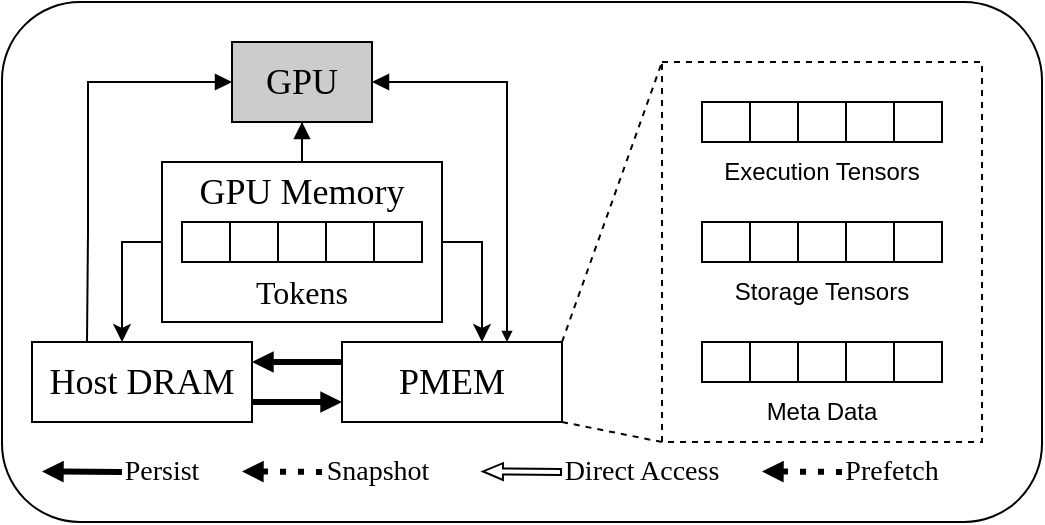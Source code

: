 <mxfile version="24.0.7" type="github">
  <diagram name="第 1 页" id="ikLzCUvxTCN8PEUle8a8">
    <mxGraphModel dx="857" dy="398" grid="1" gridSize="10" guides="1" tooltips="1" connect="1" arrows="1" fold="1" page="1" pageScale="1" pageWidth="827" pageHeight="1169" math="0" shadow="0">
      <root>
        <mxCell id="0" />
        <mxCell id="1" parent="0" />
        <mxCell id="cLVqLLb1M3J95ejtOXIe-23" value="" style="rounded=1;whiteSpace=wrap;html=1;fillColor=none;" vertex="1" parent="1">
          <mxGeometry x="230" y="130" width="520" height="260" as="geometry" />
        </mxCell>
        <mxCell id="cLVqLLb1M3J95ejtOXIe-27" style="edgeStyle=orthogonalEdgeStyle;rounded=0;orthogonalLoop=1;jettySize=auto;html=1;entryX=0.75;entryY=0;entryDx=0;entryDy=0;startArrow=block;startFill=1;endArrow=block;endFill=1;strokeColor=default;strokeWidth=1;align=center;verticalAlign=middle;arcSize=20;fontFamily=Helvetica;fontSize=11;fontColor=default;labelBackgroundColor=default;startSize=6;endSize=3;sourcePerimeterSpacing=0;targetPerimeterSpacing=0;" edge="1" parent="1" source="cLVqLLb1M3J95ejtOXIe-1" target="cLVqLLb1M3J95ejtOXIe-7">
          <mxGeometry relative="1" as="geometry">
            <Array as="points">
              <mxPoint x="482" y="170" />
            </Array>
          </mxGeometry>
        </mxCell>
        <mxCell id="cLVqLLb1M3J95ejtOXIe-28" style="edgeStyle=orthogonalEdgeStyle;rounded=0;orthogonalLoop=1;jettySize=auto;html=1;entryX=0.25;entryY=0;entryDx=0;entryDy=0;endArrow=none;endFill=0;startArrow=block;startFill=1;" edge="1" parent="1" source="cLVqLLb1M3J95ejtOXIe-1" target="cLVqLLb1M3J95ejtOXIe-6">
          <mxGeometry relative="1" as="geometry">
            <Array as="points">
              <mxPoint x="273" y="170" />
              <mxPoint x="273" y="245" />
            </Array>
          </mxGeometry>
        </mxCell>
        <mxCell id="cLVqLLb1M3J95ejtOXIe-1" value="&lt;font style=&quot;font-size: 18px;&quot; face=&quot;Times New Roman&quot;&gt;GPU&lt;/font&gt;" style="rounded=0;whiteSpace=wrap;html=1;fillColor=#CCCCCC;" vertex="1" parent="1">
          <mxGeometry x="345" y="150" width="70" height="40" as="geometry" />
        </mxCell>
        <mxCell id="cLVqLLb1M3J95ejtOXIe-19" style="rounded=0;orthogonalLoop=1;jettySize=auto;html=1;exitX=1;exitY=0.75;exitDx=0;exitDy=0;entryX=0;entryY=0.75;entryDx=0;entryDy=0;strokeWidth=3;endArrow=block;endFill=1;endSize=3;" edge="1" parent="1" source="cLVqLLb1M3J95ejtOXIe-6" target="cLVqLLb1M3J95ejtOXIe-7">
          <mxGeometry relative="1" as="geometry">
            <mxPoint x="350" y="332" as="sourcePoint" />
            <mxPoint x="410" y="332" as="targetPoint" />
          </mxGeometry>
        </mxCell>
        <mxCell id="cLVqLLb1M3J95ejtOXIe-6" value="&lt;font face=&quot;Times New Roman&quot; style=&quot;font-size: 18px;&quot;&gt;Host DRAM&lt;/font&gt;" style="rounded=0;whiteSpace=wrap;html=1;" vertex="1" parent="1">
          <mxGeometry x="245" y="300" width="110" height="40" as="geometry" />
        </mxCell>
        <mxCell id="cLVqLLb1M3J95ejtOXIe-17" style="rounded=0;orthogonalLoop=1;jettySize=auto;html=1;exitX=1;exitY=0;exitDx=0;exitDy=0;entryX=0;entryY=0;entryDx=0;entryDy=0;endArrow=none;endFill=0;dashed=1;" edge="1" parent="1" source="cLVqLLb1M3J95ejtOXIe-7" target="cLVqLLb1M3J95ejtOXIe-16">
          <mxGeometry relative="1" as="geometry" />
        </mxCell>
        <mxCell id="cLVqLLb1M3J95ejtOXIe-22" style="rounded=0;orthogonalLoop=1;jettySize=auto;html=1;exitX=0;exitY=0.25;exitDx=0;exitDy=0;strokeWidth=3;entryX=1;entryY=0.25;entryDx=0;entryDy=0;endArrow=block;endFill=1;endSize=3;" edge="1" parent="1" source="cLVqLLb1M3J95ejtOXIe-7" target="cLVqLLb1M3J95ejtOXIe-6">
          <mxGeometry relative="1" as="geometry">
            <mxPoint x="410" y="309" as="sourcePoint" />
            <mxPoint x="360" y="309" as="targetPoint" />
          </mxGeometry>
        </mxCell>
        <mxCell id="cLVqLLb1M3J95ejtOXIe-7" value="&lt;font face=&quot;Times New Roman&quot; style=&quot;font-size: 18px;&quot;&gt;PMEM&lt;/font&gt;" style="rounded=0;whiteSpace=wrap;html=1;" vertex="1" parent="1">
          <mxGeometry x="400" y="300" width="110" height="40" as="geometry" />
        </mxCell>
        <mxCell id="cLVqLLb1M3J95ejtOXIe-16" value="" style="rounded=0;whiteSpace=wrap;html=1;dashed=1;" vertex="1" parent="1">
          <mxGeometry x="560" y="160" width="160" height="190" as="geometry" />
        </mxCell>
        <mxCell id="cLVqLLb1M3J95ejtOXIe-18" style="rounded=0;orthogonalLoop=1;jettySize=auto;html=1;exitX=1;exitY=1;exitDx=0;exitDy=0;entryX=0;entryY=1;entryDx=0;entryDy=0;endArrow=none;endFill=0;dashed=1;" edge="1" parent="1" source="cLVqLLb1M3J95ejtOXIe-7" target="cLVqLLb1M3J95ejtOXIe-16">
          <mxGeometry relative="1" as="geometry">
            <mxPoint x="490" y="340" as="sourcePoint" />
            <mxPoint x="540" y="350" as="targetPoint" />
          </mxGeometry>
        </mxCell>
        <mxCell id="cLVqLLb1M3J95ejtOXIe-21" value="" style="group" vertex="1" connectable="0" parent="1">
          <mxGeometry x="310" y="210" width="140" height="80" as="geometry" />
        </mxCell>
        <mxCell id="cLVqLLb1M3J95ejtOXIe-2" value="" style="rounded=0;whiteSpace=wrap;html=1;" vertex="1" parent="cLVqLLb1M3J95ejtOXIe-21">
          <mxGeometry width="140" height="80" as="geometry" />
        </mxCell>
        <mxCell id="cLVqLLb1M3J95ejtOXIe-4" value="&lt;font face=&quot;Times New Roman&quot; style=&quot;font-size: 18px;&quot;&gt;GPU Memory&lt;/font&gt;" style="text;html=1;align=center;verticalAlign=middle;whiteSpace=wrap;rounded=0;" vertex="1" parent="cLVqLLb1M3J95ejtOXIe-21">
          <mxGeometry width="140" height="30" as="geometry" />
        </mxCell>
        <mxCell id="cLVqLLb1M3J95ejtOXIe-8" value="" style="shape=table;startSize=0;container=1;collapsible=0;childLayout=tableLayout;" vertex="1" parent="cLVqLLb1M3J95ejtOXIe-21">
          <mxGeometry x="10" y="30" width="120" height="20" as="geometry" />
        </mxCell>
        <mxCell id="cLVqLLb1M3J95ejtOXIe-9" value="" style="shape=tableRow;horizontal=0;startSize=0;swimlaneHead=0;swimlaneBody=0;strokeColor=inherit;top=0;left=0;bottom=0;right=0;collapsible=0;dropTarget=0;fillColor=none;points=[[0,0.5],[1,0.5]];portConstraint=eastwest;" vertex="1" parent="cLVqLLb1M3J95ejtOXIe-8">
          <mxGeometry width="120" height="20" as="geometry" />
        </mxCell>
        <mxCell id="cLVqLLb1M3J95ejtOXIe-10" value="" style="shape=partialRectangle;html=1;whiteSpace=wrap;connectable=0;strokeColor=inherit;overflow=hidden;fillColor=none;top=0;left=0;bottom=0;right=0;pointerEvents=1;" vertex="1" parent="cLVqLLb1M3J95ejtOXIe-9">
          <mxGeometry width="24" height="20" as="geometry">
            <mxRectangle width="24" height="20" as="alternateBounds" />
          </mxGeometry>
        </mxCell>
        <mxCell id="cLVqLLb1M3J95ejtOXIe-11" value="" style="shape=partialRectangle;html=1;whiteSpace=wrap;connectable=0;strokeColor=inherit;overflow=hidden;fillColor=none;top=0;left=0;bottom=0;right=0;pointerEvents=1;" vertex="1" parent="cLVqLLb1M3J95ejtOXIe-9">
          <mxGeometry x="24" width="24" height="20" as="geometry">
            <mxRectangle width="24" height="20" as="alternateBounds" />
          </mxGeometry>
        </mxCell>
        <mxCell id="cLVqLLb1M3J95ejtOXIe-12" value="" style="shape=partialRectangle;html=1;whiteSpace=wrap;connectable=0;strokeColor=inherit;overflow=hidden;fillColor=none;top=0;left=0;bottom=0;right=0;pointerEvents=1;" vertex="1" parent="cLVqLLb1M3J95ejtOXIe-9">
          <mxGeometry x="48" width="24" height="20" as="geometry">
            <mxRectangle width="24" height="20" as="alternateBounds" />
          </mxGeometry>
        </mxCell>
        <mxCell id="cLVqLLb1M3J95ejtOXIe-13" value="" style="shape=partialRectangle;html=1;whiteSpace=wrap;connectable=0;strokeColor=inherit;overflow=hidden;fillColor=none;top=0;left=0;bottom=0;right=0;pointerEvents=1;" vertex="1" parent="cLVqLLb1M3J95ejtOXIe-9">
          <mxGeometry x="72" width="24" height="20" as="geometry">
            <mxRectangle width="24" height="20" as="alternateBounds" />
          </mxGeometry>
        </mxCell>
        <mxCell id="cLVqLLb1M3J95ejtOXIe-14" value="" style="shape=partialRectangle;html=1;whiteSpace=wrap;connectable=0;strokeColor=inherit;overflow=hidden;fillColor=none;top=0;left=0;bottom=0;right=0;pointerEvents=1;" vertex="1" parent="cLVqLLb1M3J95ejtOXIe-9">
          <mxGeometry x="96" width="24" height="20" as="geometry">
            <mxRectangle width="24" height="20" as="alternateBounds" />
          </mxGeometry>
        </mxCell>
        <mxCell id="cLVqLLb1M3J95ejtOXIe-15" value="&lt;font style=&quot;font-size: 16px;&quot; face=&quot;Times New Roman&quot;&gt;Tokens&lt;/font&gt;" style="text;html=1;align=center;verticalAlign=middle;whiteSpace=wrap;rounded=0;" vertex="1" parent="cLVqLLb1M3J95ejtOXIe-21">
          <mxGeometry y="50" width="140" height="30" as="geometry" />
        </mxCell>
        <mxCell id="cLVqLLb1M3J95ejtOXIe-24" style="edgeStyle=orthogonalEdgeStyle;rounded=0;orthogonalLoop=1;jettySize=auto;html=1;exitX=0;exitY=0.5;exitDx=0;exitDy=0;" edge="1" parent="1" source="cLVqLLb1M3J95ejtOXIe-2">
          <mxGeometry relative="1" as="geometry">
            <mxPoint x="290" y="300" as="targetPoint" />
            <Array as="points">
              <mxPoint x="290" y="250" />
            </Array>
          </mxGeometry>
        </mxCell>
        <mxCell id="cLVqLLb1M3J95ejtOXIe-25" style="edgeStyle=orthogonalEdgeStyle;rounded=0;orthogonalLoop=1;jettySize=auto;html=1;exitX=1;exitY=0.5;exitDx=0;exitDy=0;strokeWidth=1;" edge="1" parent="1" source="cLVqLLb1M3J95ejtOXIe-2">
          <mxGeometry relative="1" as="geometry">
            <mxPoint x="470" y="300" as="targetPoint" />
            <Array as="points">
              <mxPoint x="470" y="250" />
            </Array>
          </mxGeometry>
        </mxCell>
        <mxCell id="cLVqLLb1M3J95ejtOXIe-29" style="edgeStyle=orthogonalEdgeStyle;rounded=0;orthogonalLoop=1;jettySize=auto;html=1;entryX=0.5;entryY=1;entryDx=0;entryDy=0;endArrow=block;endFill=1;" edge="1" parent="1" source="cLVqLLb1M3J95ejtOXIe-4" target="cLVqLLb1M3J95ejtOXIe-1">
          <mxGeometry relative="1" as="geometry" />
        </mxCell>
        <mxCell id="cLVqLLb1M3J95ejtOXIe-30" value="" style="shape=table;startSize=0;container=1;collapsible=0;childLayout=tableLayout;" vertex="1" parent="1">
          <mxGeometry x="580" y="180" width="120" height="20" as="geometry" />
        </mxCell>
        <mxCell id="cLVqLLb1M3J95ejtOXIe-31" value="" style="shape=tableRow;horizontal=0;startSize=0;swimlaneHead=0;swimlaneBody=0;strokeColor=inherit;top=0;left=0;bottom=0;right=0;collapsible=0;dropTarget=0;fillColor=none;points=[[0,0.5],[1,0.5]];portConstraint=eastwest;" vertex="1" parent="cLVqLLb1M3J95ejtOXIe-30">
          <mxGeometry width="120" height="20" as="geometry" />
        </mxCell>
        <mxCell id="cLVqLLb1M3J95ejtOXIe-32" value="" style="shape=partialRectangle;html=1;whiteSpace=wrap;connectable=0;strokeColor=inherit;overflow=hidden;fillColor=none;top=0;left=0;bottom=0;right=0;pointerEvents=1;" vertex="1" parent="cLVqLLb1M3J95ejtOXIe-31">
          <mxGeometry width="24" height="20" as="geometry">
            <mxRectangle width="24" height="20" as="alternateBounds" />
          </mxGeometry>
        </mxCell>
        <mxCell id="cLVqLLb1M3J95ejtOXIe-33" value="" style="shape=partialRectangle;html=1;whiteSpace=wrap;connectable=0;strokeColor=inherit;overflow=hidden;fillColor=none;top=0;left=0;bottom=0;right=0;pointerEvents=1;" vertex="1" parent="cLVqLLb1M3J95ejtOXIe-31">
          <mxGeometry x="24" width="24" height="20" as="geometry">
            <mxRectangle width="24" height="20" as="alternateBounds" />
          </mxGeometry>
        </mxCell>
        <mxCell id="cLVqLLb1M3J95ejtOXIe-34" value="" style="shape=partialRectangle;html=1;whiteSpace=wrap;connectable=0;strokeColor=inherit;overflow=hidden;fillColor=none;top=0;left=0;bottom=0;right=0;pointerEvents=1;" vertex="1" parent="cLVqLLb1M3J95ejtOXIe-31">
          <mxGeometry x="48" width="24" height="20" as="geometry">
            <mxRectangle width="24" height="20" as="alternateBounds" />
          </mxGeometry>
        </mxCell>
        <mxCell id="cLVqLLb1M3J95ejtOXIe-35" value="" style="shape=partialRectangle;html=1;whiteSpace=wrap;connectable=0;strokeColor=inherit;overflow=hidden;fillColor=none;top=0;left=0;bottom=0;right=0;pointerEvents=1;" vertex="1" parent="cLVqLLb1M3J95ejtOXIe-31">
          <mxGeometry x="72" width="24" height="20" as="geometry">
            <mxRectangle width="24" height="20" as="alternateBounds" />
          </mxGeometry>
        </mxCell>
        <mxCell id="cLVqLLb1M3J95ejtOXIe-36" value="" style="shape=partialRectangle;html=1;whiteSpace=wrap;connectable=0;strokeColor=inherit;overflow=hidden;fillColor=none;top=0;left=0;bottom=0;right=0;pointerEvents=1;" vertex="1" parent="cLVqLLb1M3J95ejtOXIe-31">
          <mxGeometry x="96" width="24" height="20" as="geometry">
            <mxRectangle width="24" height="20" as="alternateBounds" />
          </mxGeometry>
        </mxCell>
        <mxCell id="cLVqLLb1M3J95ejtOXIe-37" value="Execution Tensors" style="text;html=1;align=center;verticalAlign=middle;whiteSpace=wrap;rounded=0;" vertex="1" parent="1">
          <mxGeometry x="590" y="200" width="100" height="30" as="geometry" />
        </mxCell>
        <mxCell id="cLVqLLb1M3J95ejtOXIe-38" value="" style="shape=table;startSize=0;container=1;collapsible=0;childLayout=tableLayout;" vertex="1" parent="1">
          <mxGeometry x="580" y="240" width="120" height="20" as="geometry" />
        </mxCell>
        <mxCell id="cLVqLLb1M3J95ejtOXIe-39" value="" style="shape=tableRow;horizontal=0;startSize=0;swimlaneHead=0;swimlaneBody=0;strokeColor=inherit;top=0;left=0;bottom=0;right=0;collapsible=0;dropTarget=0;fillColor=none;points=[[0,0.5],[1,0.5]];portConstraint=eastwest;" vertex="1" parent="cLVqLLb1M3J95ejtOXIe-38">
          <mxGeometry width="120" height="20" as="geometry" />
        </mxCell>
        <mxCell id="cLVqLLb1M3J95ejtOXIe-40" value="" style="shape=partialRectangle;html=1;whiteSpace=wrap;connectable=0;strokeColor=inherit;overflow=hidden;fillColor=none;top=0;left=0;bottom=0;right=0;pointerEvents=1;" vertex="1" parent="cLVqLLb1M3J95ejtOXIe-39">
          <mxGeometry width="24" height="20" as="geometry">
            <mxRectangle width="24" height="20" as="alternateBounds" />
          </mxGeometry>
        </mxCell>
        <mxCell id="cLVqLLb1M3J95ejtOXIe-41" value="" style="shape=partialRectangle;html=1;whiteSpace=wrap;connectable=0;strokeColor=inherit;overflow=hidden;fillColor=none;top=0;left=0;bottom=0;right=0;pointerEvents=1;" vertex="1" parent="cLVqLLb1M3J95ejtOXIe-39">
          <mxGeometry x="24" width="24" height="20" as="geometry">
            <mxRectangle width="24" height="20" as="alternateBounds" />
          </mxGeometry>
        </mxCell>
        <mxCell id="cLVqLLb1M3J95ejtOXIe-42" value="" style="shape=partialRectangle;html=1;whiteSpace=wrap;connectable=0;strokeColor=inherit;overflow=hidden;fillColor=none;top=0;left=0;bottom=0;right=0;pointerEvents=1;" vertex="1" parent="cLVqLLb1M3J95ejtOXIe-39">
          <mxGeometry x="48" width="24" height="20" as="geometry">
            <mxRectangle width="24" height="20" as="alternateBounds" />
          </mxGeometry>
        </mxCell>
        <mxCell id="cLVqLLb1M3J95ejtOXIe-43" value="" style="shape=partialRectangle;html=1;whiteSpace=wrap;connectable=0;strokeColor=inherit;overflow=hidden;fillColor=none;top=0;left=0;bottom=0;right=0;pointerEvents=1;" vertex="1" parent="cLVqLLb1M3J95ejtOXIe-39">
          <mxGeometry x="72" width="24" height="20" as="geometry">
            <mxRectangle width="24" height="20" as="alternateBounds" />
          </mxGeometry>
        </mxCell>
        <mxCell id="cLVqLLb1M3J95ejtOXIe-44" value="" style="shape=partialRectangle;html=1;whiteSpace=wrap;connectable=0;strokeColor=inherit;overflow=hidden;fillColor=none;top=0;left=0;bottom=0;right=0;pointerEvents=1;" vertex="1" parent="cLVqLLb1M3J95ejtOXIe-39">
          <mxGeometry x="96" width="24" height="20" as="geometry">
            <mxRectangle width="24" height="20" as="alternateBounds" />
          </mxGeometry>
        </mxCell>
        <mxCell id="cLVqLLb1M3J95ejtOXIe-45" value="Storage Tensors" style="text;html=1;align=center;verticalAlign=middle;whiteSpace=wrap;rounded=0;" vertex="1" parent="1">
          <mxGeometry x="590" y="260" width="100" height="30" as="geometry" />
        </mxCell>
        <mxCell id="cLVqLLb1M3J95ejtOXIe-46" value="" style="shape=table;startSize=0;container=1;collapsible=0;childLayout=tableLayout;" vertex="1" parent="1">
          <mxGeometry x="580" y="300" width="120" height="20" as="geometry" />
        </mxCell>
        <mxCell id="cLVqLLb1M3J95ejtOXIe-47" value="" style="shape=tableRow;horizontal=0;startSize=0;swimlaneHead=0;swimlaneBody=0;strokeColor=inherit;top=0;left=0;bottom=0;right=0;collapsible=0;dropTarget=0;fillColor=none;points=[[0,0.5],[1,0.5]];portConstraint=eastwest;" vertex="1" parent="cLVqLLb1M3J95ejtOXIe-46">
          <mxGeometry width="120" height="20" as="geometry" />
        </mxCell>
        <mxCell id="cLVqLLb1M3J95ejtOXIe-48" value="" style="shape=partialRectangle;html=1;whiteSpace=wrap;connectable=0;strokeColor=inherit;overflow=hidden;fillColor=none;top=0;left=0;bottom=0;right=0;pointerEvents=1;" vertex="1" parent="cLVqLLb1M3J95ejtOXIe-47">
          <mxGeometry width="24" height="20" as="geometry">
            <mxRectangle width="24" height="20" as="alternateBounds" />
          </mxGeometry>
        </mxCell>
        <mxCell id="cLVqLLb1M3J95ejtOXIe-49" value="" style="shape=partialRectangle;html=1;whiteSpace=wrap;connectable=0;strokeColor=inherit;overflow=hidden;fillColor=none;top=0;left=0;bottom=0;right=0;pointerEvents=1;" vertex="1" parent="cLVqLLb1M3J95ejtOXIe-47">
          <mxGeometry x="24" width="24" height="20" as="geometry">
            <mxRectangle width="24" height="20" as="alternateBounds" />
          </mxGeometry>
        </mxCell>
        <mxCell id="cLVqLLb1M3J95ejtOXIe-50" value="" style="shape=partialRectangle;html=1;whiteSpace=wrap;connectable=0;strokeColor=inherit;overflow=hidden;fillColor=none;top=0;left=0;bottom=0;right=0;pointerEvents=1;" vertex="1" parent="cLVqLLb1M3J95ejtOXIe-47">
          <mxGeometry x="48" width="24" height="20" as="geometry">
            <mxRectangle width="24" height="20" as="alternateBounds" />
          </mxGeometry>
        </mxCell>
        <mxCell id="cLVqLLb1M3J95ejtOXIe-51" value="" style="shape=partialRectangle;html=1;whiteSpace=wrap;connectable=0;strokeColor=inherit;overflow=hidden;fillColor=none;top=0;left=0;bottom=0;right=0;pointerEvents=1;" vertex="1" parent="cLVqLLb1M3J95ejtOXIe-47">
          <mxGeometry x="72" width="24" height="20" as="geometry">
            <mxRectangle width="24" height="20" as="alternateBounds" />
          </mxGeometry>
        </mxCell>
        <mxCell id="cLVqLLb1M3J95ejtOXIe-52" value="" style="shape=partialRectangle;html=1;whiteSpace=wrap;connectable=0;strokeColor=inherit;overflow=hidden;fillColor=none;top=0;left=0;bottom=0;right=0;pointerEvents=1;" vertex="1" parent="cLVqLLb1M3J95ejtOXIe-47">
          <mxGeometry x="96" width="24" height="20" as="geometry">
            <mxRectangle width="24" height="20" as="alternateBounds" />
          </mxGeometry>
        </mxCell>
        <mxCell id="cLVqLLb1M3J95ejtOXIe-53" value="Meta Data" style="text;html=1;align=center;verticalAlign=middle;whiteSpace=wrap;rounded=0;" vertex="1" parent="1">
          <mxGeometry x="590" y="320" width="100" height="30" as="geometry" />
        </mxCell>
        <mxCell id="cLVqLLb1M3J95ejtOXIe-56" value="&lt;font style=&quot;font-size: 14px;&quot; face=&quot;Times New Roman&quot;&gt;Persist&lt;/font&gt;" style="text;html=1;align=center;verticalAlign=middle;whiteSpace=wrap;rounded=0;" vertex="1" parent="1">
          <mxGeometry x="280" y="350" width="60" height="30" as="geometry" />
        </mxCell>
        <mxCell id="cLVqLLb1M3J95ejtOXIe-58" style="rounded=0;orthogonalLoop=1;jettySize=auto;html=1;strokeWidth=3;entryX=1;entryY=0.25;entryDx=0;entryDy=0;endArrow=block;endFill=1;endSize=3;dashed=1;dashPattern=1 2;" edge="1" parent="1">
          <mxGeometry relative="1" as="geometry">
            <mxPoint x="390" y="365" as="sourcePoint" />
            <mxPoint x="350" y="364.71" as="targetPoint" />
          </mxGeometry>
        </mxCell>
        <mxCell id="cLVqLLb1M3J95ejtOXIe-59" value="&lt;font style=&quot;font-size: 14px;&quot; face=&quot;Times New Roman&quot;&gt;Snapshot&lt;/font&gt;" style="text;html=1;align=center;verticalAlign=middle;whiteSpace=wrap;rounded=0;" vertex="1" parent="1">
          <mxGeometry x="388" y="350" width="60" height="30" as="geometry" />
        </mxCell>
        <mxCell id="cLVqLLb1M3J95ejtOXIe-60" style="rounded=0;orthogonalLoop=1;jettySize=auto;html=1;strokeWidth=3;entryX=1;entryY=0.25;entryDx=0;entryDy=0;endArrow=block;endFill=1;endSize=3;" edge="1" parent="1">
          <mxGeometry relative="1" as="geometry">
            <mxPoint x="290" y="365" as="sourcePoint" />
            <mxPoint x="250" y="364.71" as="targetPoint" />
          </mxGeometry>
        </mxCell>
        <mxCell id="cLVqLLb1M3J95ejtOXIe-61" style="rounded=0;orthogonalLoop=1;jettySize=auto;html=1;strokeWidth=3;entryX=1;entryY=0.25;entryDx=0;entryDy=0;endArrow=block;endFill=1;endSize=3;dashed=1;dashPattern=1 2;" edge="1" parent="1">
          <mxGeometry relative="1" as="geometry">
            <mxPoint x="650" y="365" as="sourcePoint" />
            <mxPoint x="610" y="364.71" as="targetPoint" />
          </mxGeometry>
        </mxCell>
        <mxCell id="cLVqLLb1M3J95ejtOXIe-62" value="&lt;font style=&quot;font-size: 14px;&quot; face=&quot;Times New Roman&quot;&gt;Prefetch&lt;/font&gt;" style="text;html=1;align=center;verticalAlign=middle;whiteSpace=wrap;rounded=0;" vertex="1" parent="1">
          <mxGeometry x="635" y="350" width="80" height="30" as="geometry" />
        </mxCell>
        <mxCell id="cLVqLLb1M3J95ejtOXIe-63" style="rounded=0;orthogonalLoop=1;jettySize=auto;html=1;strokeWidth=1;entryX=1;entryY=0.25;entryDx=0;entryDy=0;endArrow=block;endFill=1;shape=flexArrow;startSize=6;endSize=3;width=3;targetPerimeterSpacing=0;sourcePerimeterSpacing=0;startWidth=20;arcSize=20;endWidth=4.444;" edge="1" parent="1">
          <mxGeometry relative="1" as="geometry">
            <mxPoint x="510" y="365" as="sourcePoint" />
            <mxPoint x="470" y="364.71" as="targetPoint" />
          </mxGeometry>
        </mxCell>
        <mxCell id="cLVqLLb1M3J95ejtOXIe-64" value="&lt;font style=&quot;font-size: 14px;&quot; face=&quot;Times New Roman&quot;&gt;Direct Access&lt;/font&gt;" style="text;html=1;align=center;verticalAlign=middle;whiteSpace=wrap;rounded=0;" vertex="1" parent="1">
          <mxGeometry x="510" y="350" width="80" height="30" as="geometry" />
        </mxCell>
      </root>
    </mxGraphModel>
  </diagram>
</mxfile>
